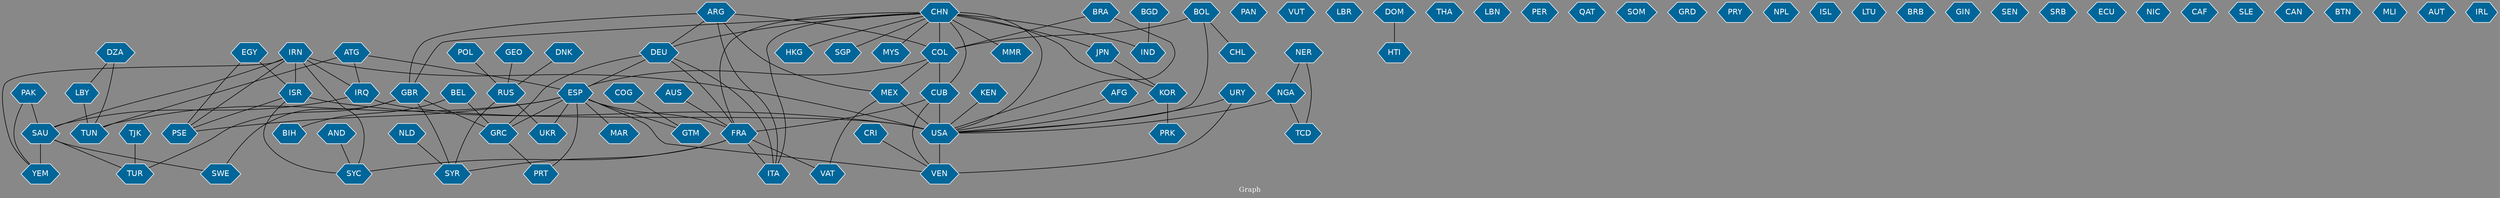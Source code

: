 // Countries together in item graph
graph {
	graph [bgcolor="#888888" fontcolor=white fontsize=12 label="Graph" outputorder=edgesfirst overlap=prism]
	node [color=white fillcolor="#006699" fontcolor=white fontname=Helvetica shape=hexagon style=filled]
	edge [arrowhead=open color=black fontcolor=white fontname=Courier fontsize=12]
		ISR [label=ISR]
		DEU [label=DEU]
		CHN [label=CHN]
		USA [label=USA]
		TUN [label=TUN]
		ESP [label=ESP]
		NGA [label=NGA]
		BOL [label=BOL]
		GRC [label=GRC]
		IRQ [label=IRQ]
		IRN [label=IRN]
		EGY [label=EGY]
		PSE [label=PSE]
		SAU [label=SAU]
		BEL [label=BEL]
		CHL [label=CHL]
		YEM [label=YEM]
		GBR [label=GBR]
		PAN [label=PAN]
		ARG [label=ARG]
		VEN [label=VEN]
		RUS [label=RUS]
		VUT [label=VUT]
		KOR [label=KOR]
		BRA [label=BRA]
		ITA [label=ITA]
		LBR [label=LBR]
		MEX [label=MEX]
		CUB [label=CUB]
		HTI [label=HTI]
		DOM [label=DOM]
		FRA [label=FRA]
		AFG [label=AFG]
		COL [label=COL]
		THA [label=THA]
		UKR [label=UKR]
		JPN [label=JPN]
		SWE [label=SWE]
		LBN [label=LBN]
		TUR [label=TUR]
		PER [label=PER]
		SYR [label=SYR]
		PRT [label=PRT]
		VAT [label=VAT]
		BGD [label=BGD]
		QAT [label=QAT]
		KEN [label=KEN]
		SOM [label=SOM]
		CRI [label=CRI]
		PAK [label=PAK]
		GRD [label=GRD]
		DZA [label=DZA]
		LBY [label=LBY]
		AND [label=AND]
		PRY [label=PRY]
		MAR [label=MAR]
		MMR [label=MMR]
		URY [label=URY]
		ATG [label=ATG]
		NPL [label=NPL]
		ISL [label=ISL]
		TJK [label=TJK]
		LTU [label=LTU]
		AUS [label=AUS]
		BRB [label=BRB]
		IND [label=IND]
		GTM [label=GTM]
		HKG [label=HKG]
		SGP [label=SGP]
		MYS [label=MYS]
		GIN [label=GIN]
		GEO [label=GEO]
		SYC [label=SYC]
		SEN [label=SEN]
		PRK [label=PRK]
		SRB [label=SRB]
		NLD [label=NLD]
		TCD [label=TCD]
		NER [label=NER]
		ECU [label=ECU]
		NIC [label=NIC]
		CAF [label=CAF]
		SLE [label=SLE]
		BIH [label=BIH]
		COG [label=COG]
		CAN [label=CAN]
		BTN [label=BTN]
		MLI [label=MLI]
		DNK [label=DNK]
		POL [label=POL]
		AUT [label=AUT]
		IRL [label=IRL]
			ISR -- SYC [weight=2]
			COL -- ESP [weight=3]
			COL -- MEX [weight=2]
			IRN -- USA [weight=11]
			ATG -- IRQ [weight=1]
			ESP -- PRT [weight=1]
			SAU -- YEM [weight=8]
			ESP -- PSE [weight=1]
			URY -- USA [weight=1]
			SAU -- SWE [weight=2]
			LBY -- TUN [weight=2]
			ATG -- ESP [weight=1]
			AFG -- USA [weight=1]
			BRA -- USA [weight=2]
			AUS -- FRA [weight=1]
			BEL -- GRC [weight=6]
			CHN -- DEU [weight=2]
			IRN -- ISR [weight=9]
			SAU -- TUR [weight=1]
			GRC -- PRT [weight=1]
			ARG -- DEU [weight=1]
			DOM -- HTI [weight=1]
			TJK -- TUR [weight=1]
			GBR -- GRC [weight=1]
			DEU -- ESP [weight=3]
			PAK -- YEM [weight=1]
			URY -- VEN [weight=1]
			IRN -- SYC [weight=1]
			KOR -- PRK [weight=2]
			NGA -- USA [weight=1]
			COL -- CUB [weight=4]
			KOR -- USA [weight=1]
			CHN -- USA [weight=3]
			BOL -- COL [weight=2]
			EGY -- PSE [weight=1]
			CHN -- GBR [weight=1]
			CHN -- COL [weight=2]
			RUS -- SYR [weight=1]
			EGY -- ISR [weight=2]
			DEU -- ITA [weight=2]
			CHN -- IND [weight=1]
			DNK -- RUS [weight=1]
			CHN -- JPN [weight=2]
			FRA -- SYC [weight=2]
			IRQ -- SAU [weight=1]
			BGD -- IND [weight=1]
			CHN -- FRA [weight=2]
			ISR -- USA [weight=8]
			DEU -- GRC [weight=5]
			BEL -- BIH [weight=1]
			IRN -- PSE [weight=1]
			IRN -- YEM [weight=1]
			KEN -- USA [weight=1]
			BOL -- USA [weight=1]
			CHN -- CUB [weight=2]
			GBR -- SYR [weight=1]
			USA -- VEN [weight=15]
			AND -- SYC [weight=1]
			DEU -- FRA [weight=5]
			ISR -- PSE [weight=10]
			CRI -- VEN [weight=1]
			CUB -- USA [weight=7]
			IRN -- IRQ [weight=1]
			ESP -- FRA [weight=3]
			GBR -- SWE [weight=2]
			ESP -- VEN [weight=2]
			CHN -- MMR [weight=1]
			ARG -- ITA [weight=1]
			CHN -- ITA [weight=2]
			ESP -- TUN [weight=18]
			DZA -- LBY [weight=1]
			FRA -- SYR [weight=1]
			MEX -- USA [weight=4]
			ARG -- COL [weight=1]
			RUS -- UKR [weight=14]
			CHN -- MYS [weight=1]
			NLD -- SYR [weight=1]
			CHN -- SGP [weight=1]
			IRN -- SAU [weight=4]
			DZA -- TUN [weight=2]
			POL -- RUS [weight=1]
			MEX -- VAT [weight=1]
			CHN -- KOR [weight=1]
			NGA -- TCD [weight=1]
			GEO -- RUS [weight=1]
			CUB -- VEN [weight=1]
			ESP -- GRC [weight=5]
			ATG -- TUN [weight=2]
			CUB -- FRA [weight=1]
			IRQ -- USA [weight=2]
			NER -- NGA [weight=1]
			JPN -- KOR [weight=1]
			FRA -- VAT [weight=1]
			BRA -- COL [weight=1]
			ARG -- GBR [weight=1]
			GBR -- TUR [weight=1]
			COG -- GTM [weight=1]
			ARG -- MEX [weight=1]
			ESP -- UKR [weight=3]
			PAK -- SAU [weight=1]
			FRA -- ITA [weight=2]
			ESP -- MAR [weight=2]
			BOL -- CHL [weight=1]
			ESP -- GTM [weight=3]
			NER -- TCD [weight=1]
			CHN -- HKG [weight=1]
}